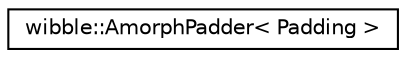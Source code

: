 digraph G
{
  edge [fontname="Helvetica",fontsize="10",labelfontname="Helvetica",labelfontsize="10"];
  node [fontname="Helvetica",fontsize="10",shape=record];
  rankdir="LR";
  Node1 [label="wibble::AmorphPadder\< Padding \>",height=0.2,width=0.4,color="black", fillcolor="white", style="filled",URL="$classwibble_1_1AmorphPadder.html"];
}
